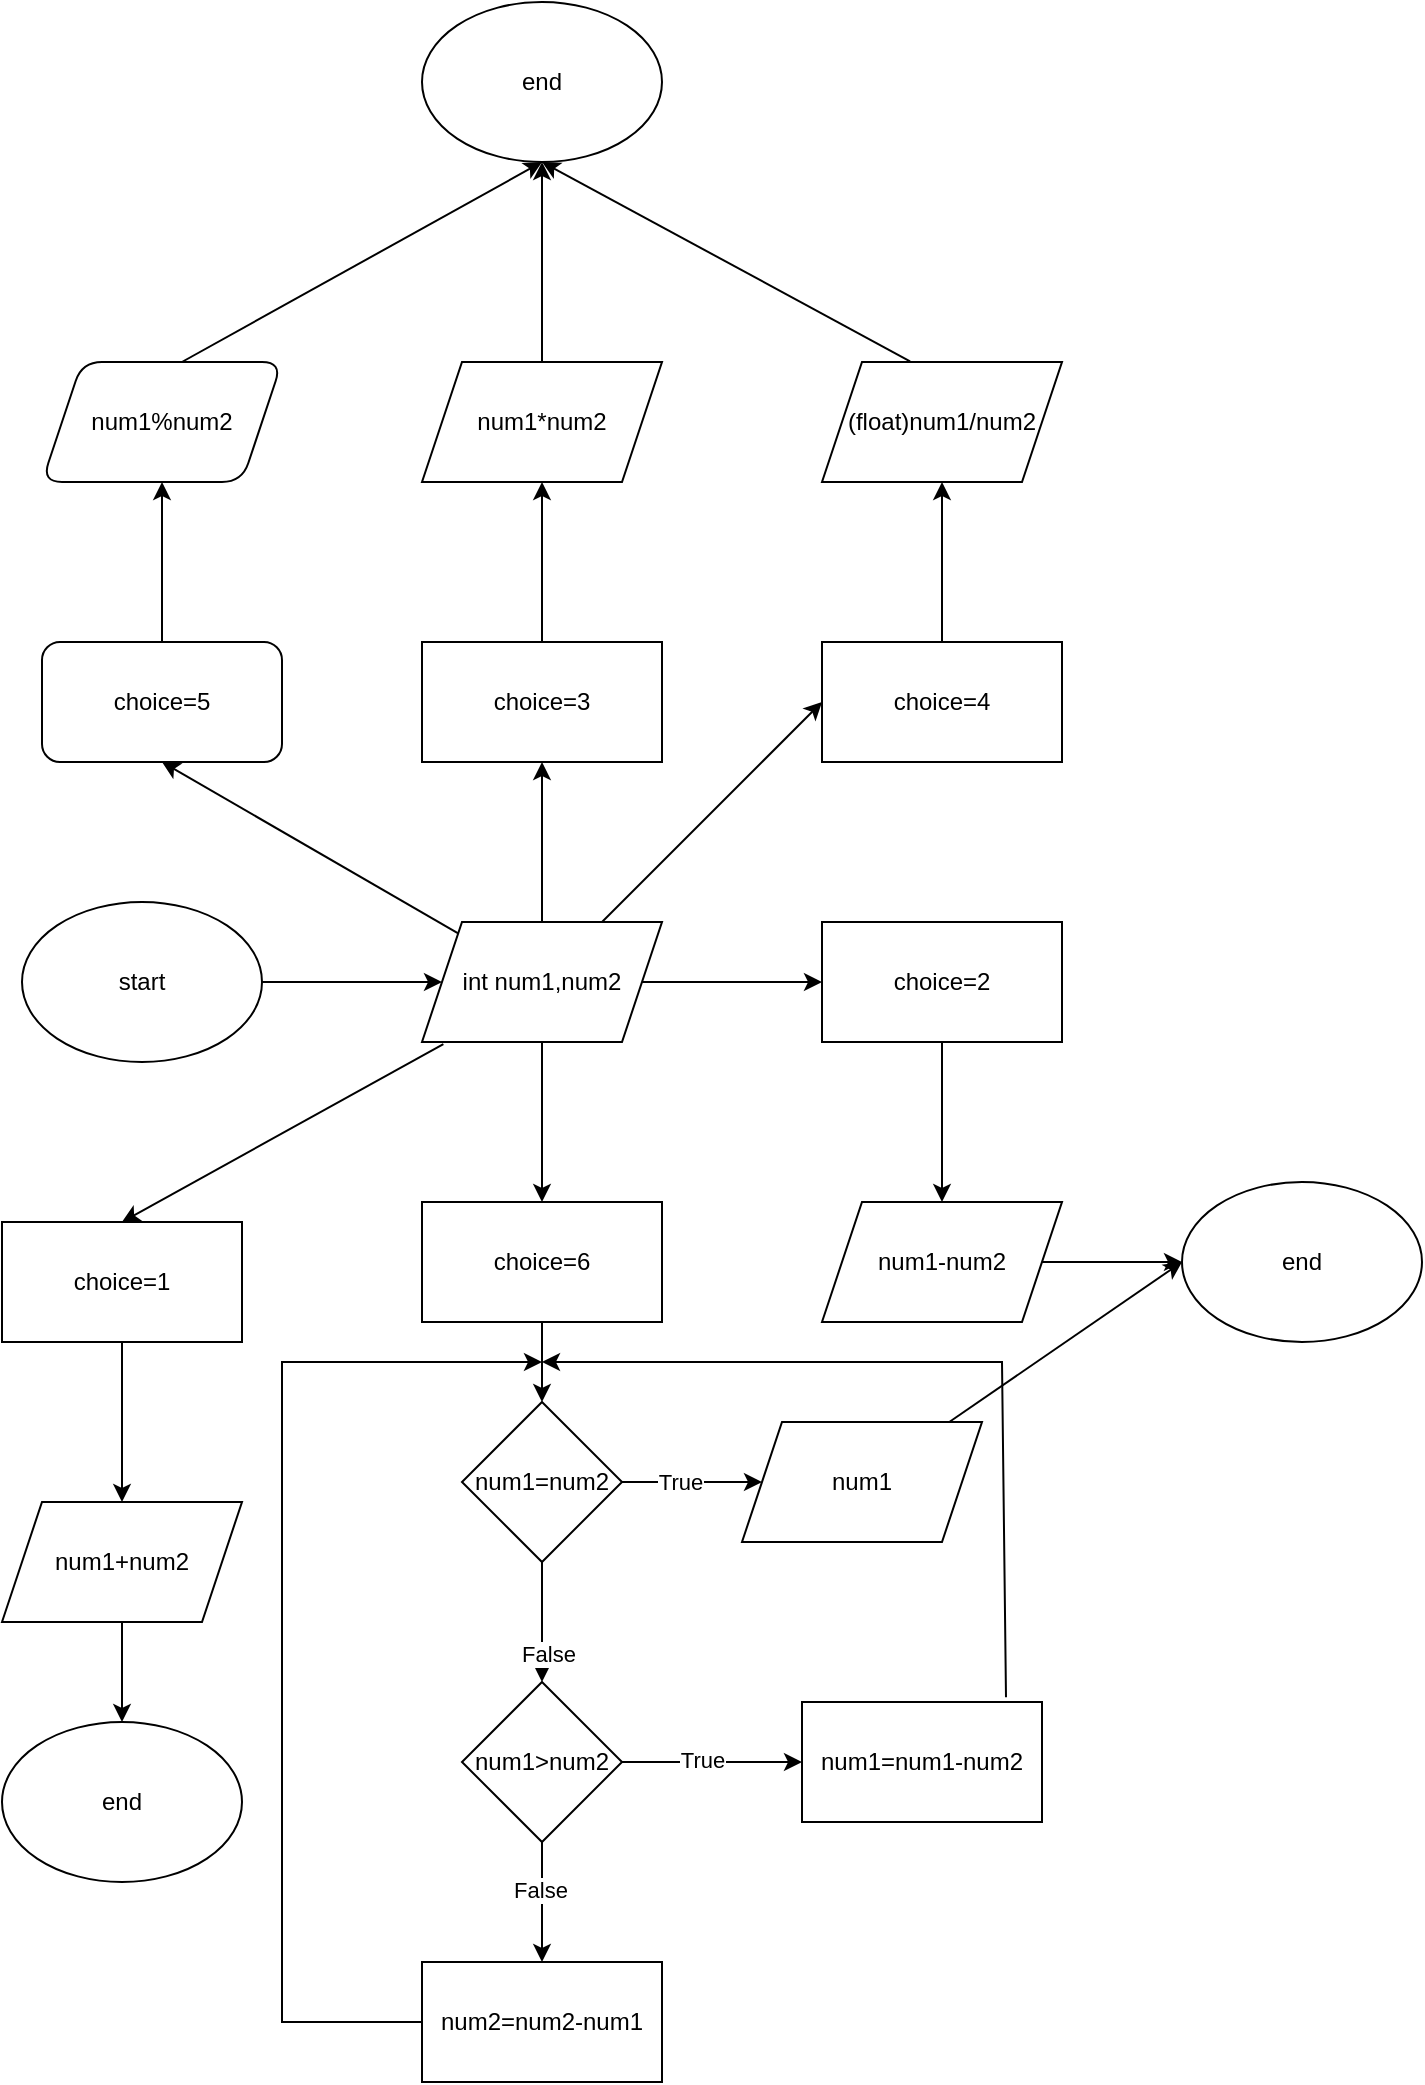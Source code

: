 <mxfile version="22.1.0" type="device">
  <diagram name="Trang-1" id="gFDGEMxkwLV0Ie0h3CIQ">
    <mxGraphModel dx="794" dy="1623" grid="1" gridSize="10" guides="1" tooltips="1" connect="1" arrows="1" fold="1" page="1" pageScale="1" pageWidth="827" pageHeight="1169" math="0" shadow="0">
      <root>
        <mxCell id="0" />
        <mxCell id="1" parent="0" />
        <mxCell id="ntS3S_vRTbsPisqW7kcb-3" value="" style="edgeStyle=orthogonalEdgeStyle;rounded=0;orthogonalLoop=1;jettySize=auto;html=1;" edge="1" parent="1" source="ntS3S_vRTbsPisqW7kcb-1" target="ntS3S_vRTbsPisqW7kcb-2">
          <mxGeometry relative="1" as="geometry" />
        </mxCell>
        <mxCell id="ntS3S_vRTbsPisqW7kcb-1" value="start" style="ellipse;whiteSpace=wrap;html=1;" vertex="1" parent="1">
          <mxGeometry x="90" y="110" width="120" height="80" as="geometry" />
        </mxCell>
        <mxCell id="ntS3S_vRTbsPisqW7kcb-9" value="" style="edgeStyle=orthogonalEdgeStyle;rounded=0;orthogonalLoop=1;jettySize=auto;html=1;" edge="1" parent="1" source="ntS3S_vRTbsPisqW7kcb-2" target="ntS3S_vRTbsPisqW7kcb-8">
          <mxGeometry relative="1" as="geometry" />
        </mxCell>
        <mxCell id="ntS3S_vRTbsPisqW7kcb-13" value="" style="edgeStyle=orthogonalEdgeStyle;rounded=0;orthogonalLoop=1;jettySize=auto;html=1;" edge="1" parent="1" source="ntS3S_vRTbsPisqW7kcb-2" target="ntS3S_vRTbsPisqW7kcb-12">
          <mxGeometry relative="1" as="geometry" />
        </mxCell>
        <mxCell id="ntS3S_vRTbsPisqW7kcb-26" value="" style="edgeStyle=orthogonalEdgeStyle;rounded=0;orthogonalLoop=1;jettySize=auto;html=1;" edge="1" parent="1" source="ntS3S_vRTbsPisqW7kcb-2" target="ntS3S_vRTbsPisqW7kcb-25">
          <mxGeometry relative="1" as="geometry" />
        </mxCell>
        <mxCell id="ntS3S_vRTbsPisqW7kcb-2" value="int num1,num2" style="shape=parallelogram;perimeter=parallelogramPerimeter;whiteSpace=wrap;html=1;fixedSize=1;" vertex="1" parent="1">
          <mxGeometry x="290" y="120" width="120" height="60" as="geometry" />
        </mxCell>
        <mxCell id="ntS3S_vRTbsPisqW7kcb-7" value="" style="edgeStyle=orthogonalEdgeStyle;rounded=0;orthogonalLoop=1;jettySize=auto;html=1;" edge="1" parent="1" source="ntS3S_vRTbsPisqW7kcb-4" target="ntS3S_vRTbsPisqW7kcb-6">
          <mxGeometry relative="1" as="geometry" />
        </mxCell>
        <mxCell id="ntS3S_vRTbsPisqW7kcb-4" value="choice=1" style="whiteSpace=wrap;html=1;" vertex="1" parent="1">
          <mxGeometry x="80" y="270" width="120" height="60" as="geometry" />
        </mxCell>
        <mxCell id="ntS3S_vRTbsPisqW7kcb-50" value="" style="edgeStyle=orthogonalEdgeStyle;rounded=0;orthogonalLoop=1;jettySize=auto;html=1;" edge="1" parent="1" source="ntS3S_vRTbsPisqW7kcb-6" target="ntS3S_vRTbsPisqW7kcb-49">
          <mxGeometry relative="1" as="geometry" />
        </mxCell>
        <mxCell id="ntS3S_vRTbsPisqW7kcb-6" value="num1+num2" style="shape=parallelogram;perimeter=parallelogramPerimeter;whiteSpace=wrap;html=1;fixedSize=1;" vertex="1" parent="1">
          <mxGeometry x="80" y="410" width="120" height="60" as="geometry" />
        </mxCell>
        <mxCell id="ntS3S_vRTbsPisqW7kcb-11" value="" style="edgeStyle=orthogonalEdgeStyle;rounded=0;orthogonalLoop=1;jettySize=auto;html=1;" edge="1" parent="1" source="ntS3S_vRTbsPisqW7kcb-8" target="ntS3S_vRTbsPisqW7kcb-10">
          <mxGeometry relative="1" as="geometry" />
        </mxCell>
        <mxCell id="ntS3S_vRTbsPisqW7kcb-8" value="choice=2" style="whiteSpace=wrap;html=1;" vertex="1" parent="1">
          <mxGeometry x="490" y="120" width="120" height="60" as="geometry" />
        </mxCell>
        <mxCell id="ntS3S_vRTbsPisqW7kcb-54" value="" style="edgeStyle=orthogonalEdgeStyle;rounded=0;orthogonalLoop=1;jettySize=auto;html=1;" edge="1" parent="1" source="ntS3S_vRTbsPisqW7kcb-10" target="ntS3S_vRTbsPisqW7kcb-51">
          <mxGeometry relative="1" as="geometry" />
        </mxCell>
        <mxCell id="ntS3S_vRTbsPisqW7kcb-10" value="num1-num2" style="shape=parallelogram;perimeter=parallelogramPerimeter;whiteSpace=wrap;html=1;fixedSize=1;" vertex="1" parent="1">
          <mxGeometry x="490" y="260" width="120" height="60" as="geometry" />
        </mxCell>
        <mxCell id="ntS3S_vRTbsPisqW7kcb-15" value="" style="edgeStyle=orthogonalEdgeStyle;rounded=0;orthogonalLoop=1;jettySize=auto;html=1;" edge="1" parent="1" source="ntS3S_vRTbsPisqW7kcb-12" target="ntS3S_vRTbsPisqW7kcb-14">
          <mxGeometry relative="1" as="geometry" />
        </mxCell>
        <mxCell id="ntS3S_vRTbsPisqW7kcb-12" value="choice=3" style="whiteSpace=wrap;html=1;" vertex="1" parent="1">
          <mxGeometry x="290" y="-20" width="120" height="60" as="geometry" />
        </mxCell>
        <mxCell id="ntS3S_vRTbsPisqW7kcb-46" value="" style="edgeStyle=orthogonalEdgeStyle;rounded=0;orthogonalLoop=1;jettySize=auto;html=1;" edge="1" parent="1" source="ntS3S_vRTbsPisqW7kcb-14" target="ntS3S_vRTbsPisqW7kcb-44">
          <mxGeometry relative="1" as="geometry" />
        </mxCell>
        <mxCell id="ntS3S_vRTbsPisqW7kcb-14" value="num1*num2" style="shape=parallelogram;perimeter=parallelogramPerimeter;whiteSpace=wrap;html=1;fixedSize=1;" vertex="1" parent="1">
          <mxGeometry x="290" y="-160" width="120" height="60" as="geometry" />
        </mxCell>
        <mxCell id="ntS3S_vRTbsPisqW7kcb-18" value="" style="edgeStyle=orthogonalEdgeStyle;rounded=0;orthogonalLoop=1;jettySize=auto;html=1;" edge="1" parent="1" source="ntS3S_vRTbsPisqW7kcb-16" target="ntS3S_vRTbsPisqW7kcb-17">
          <mxGeometry relative="1" as="geometry" />
        </mxCell>
        <mxCell id="ntS3S_vRTbsPisqW7kcb-16" value="choice=4" style="rounded=0;whiteSpace=wrap;html=1;" vertex="1" parent="1">
          <mxGeometry x="490" y="-20" width="120" height="60" as="geometry" />
        </mxCell>
        <mxCell id="ntS3S_vRTbsPisqW7kcb-17" value="(float)num1/num2" style="shape=parallelogram;perimeter=parallelogramPerimeter;whiteSpace=wrap;html=1;fixedSize=1;rounded=0;" vertex="1" parent="1">
          <mxGeometry x="490" y="-160" width="120" height="60" as="geometry" />
        </mxCell>
        <mxCell id="ntS3S_vRTbsPisqW7kcb-19" value="" style="endArrow=classic;html=1;rounded=0;entryX=0;entryY=0.5;entryDx=0;entryDy=0;exitX=0.75;exitY=0;exitDx=0;exitDy=0;" edge="1" parent="1" source="ntS3S_vRTbsPisqW7kcb-2" target="ntS3S_vRTbsPisqW7kcb-16">
          <mxGeometry width="50" height="50" relative="1" as="geometry">
            <mxPoint x="380" y="160" as="sourcePoint" />
            <mxPoint x="430" y="110" as="targetPoint" />
          </mxGeometry>
        </mxCell>
        <mxCell id="ntS3S_vRTbsPisqW7kcb-22" value="" style="edgeStyle=orthogonalEdgeStyle;rounded=0;orthogonalLoop=1;jettySize=auto;html=1;" edge="1" parent="1" source="ntS3S_vRTbsPisqW7kcb-20" target="ntS3S_vRTbsPisqW7kcb-21">
          <mxGeometry relative="1" as="geometry" />
        </mxCell>
        <mxCell id="ntS3S_vRTbsPisqW7kcb-20" value="choice=5" style="rounded=1;whiteSpace=wrap;html=1;" vertex="1" parent="1">
          <mxGeometry x="100" y="-20" width="120" height="60" as="geometry" />
        </mxCell>
        <mxCell id="ntS3S_vRTbsPisqW7kcb-21" value="num1%num2" style="shape=parallelogram;perimeter=parallelogramPerimeter;whiteSpace=wrap;html=1;fixedSize=1;rounded=1;" vertex="1" parent="1">
          <mxGeometry x="100" y="-160" width="120" height="60" as="geometry" />
        </mxCell>
        <mxCell id="ntS3S_vRTbsPisqW7kcb-23" value="" style="endArrow=classic;html=1;rounded=0;entryX=0.5;entryY=1;entryDx=0;entryDy=0;" edge="1" parent="1" source="ntS3S_vRTbsPisqW7kcb-2" target="ntS3S_vRTbsPisqW7kcb-20">
          <mxGeometry width="50" height="50" relative="1" as="geometry">
            <mxPoint x="380" y="60" as="sourcePoint" />
            <mxPoint x="430" y="10" as="targetPoint" />
          </mxGeometry>
        </mxCell>
        <mxCell id="ntS3S_vRTbsPisqW7kcb-24" value="" style="endArrow=classic;html=1;rounded=0;entryX=0.5;entryY=0;entryDx=0;entryDy=0;exitX=0.089;exitY=1.017;exitDx=0;exitDy=0;exitPerimeter=0;" edge="1" parent="1" source="ntS3S_vRTbsPisqW7kcb-2" target="ntS3S_vRTbsPisqW7kcb-4">
          <mxGeometry width="50" height="50" relative="1" as="geometry">
            <mxPoint x="380" y="360" as="sourcePoint" />
            <mxPoint x="430" y="310" as="targetPoint" />
          </mxGeometry>
        </mxCell>
        <mxCell id="ntS3S_vRTbsPisqW7kcb-28" value="" style="edgeStyle=orthogonalEdgeStyle;rounded=0;orthogonalLoop=1;jettySize=auto;html=1;" edge="1" parent="1" source="ntS3S_vRTbsPisqW7kcb-35" target="ntS3S_vRTbsPisqW7kcb-27">
          <mxGeometry relative="1" as="geometry" />
        </mxCell>
        <mxCell id="ntS3S_vRTbsPisqW7kcb-39" value="False" style="edgeLabel;html=1;align=center;verticalAlign=middle;resizable=0;points=[];" vertex="1" connectable="0" parent="ntS3S_vRTbsPisqW7kcb-28">
          <mxGeometry x="0.524" y="3" relative="1" as="geometry">
            <mxPoint as="offset" />
          </mxGeometry>
        </mxCell>
        <mxCell id="ntS3S_vRTbsPisqW7kcb-25" value="choice=6" style="whiteSpace=wrap;html=1;" vertex="1" parent="1">
          <mxGeometry x="290" y="260" width="120" height="60" as="geometry" />
        </mxCell>
        <mxCell id="ntS3S_vRTbsPisqW7kcb-30" value="" style="edgeStyle=orthogonalEdgeStyle;rounded=0;orthogonalLoop=1;jettySize=auto;html=1;" edge="1" parent="1" source="ntS3S_vRTbsPisqW7kcb-27" target="ntS3S_vRTbsPisqW7kcb-29">
          <mxGeometry relative="1" as="geometry" />
        </mxCell>
        <mxCell id="ntS3S_vRTbsPisqW7kcb-31" value="True" style="edgeLabel;html=1;align=center;verticalAlign=middle;resizable=0;points=[];" vertex="1" connectable="0" parent="ntS3S_vRTbsPisqW7kcb-30">
          <mxGeometry x="-0.111" y="1" relative="1" as="geometry">
            <mxPoint as="offset" />
          </mxGeometry>
        </mxCell>
        <mxCell id="ntS3S_vRTbsPisqW7kcb-33" value="" style="edgeStyle=orthogonalEdgeStyle;rounded=0;orthogonalLoop=1;jettySize=auto;html=1;" edge="1" parent="1" source="ntS3S_vRTbsPisqW7kcb-27" target="ntS3S_vRTbsPisqW7kcb-32">
          <mxGeometry relative="1" as="geometry" />
        </mxCell>
        <mxCell id="ntS3S_vRTbsPisqW7kcb-34" value="False" style="edgeLabel;html=1;align=center;verticalAlign=middle;resizable=0;points=[];" vertex="1" connectable="0" parent="ntS3S_vRTbsPisqW7kcb-33">
          <mxGeometry x="-0.193" y="-1" relative="1" as="geometry">
            <mxPoint as="offset" />
          </mxGeometry>
        </mxCell>
        <mxCell id="ntS3S_vRTbsPisqW7kcb-27" value="num1&amp;gt;num2" style="rhombus;whiteSpace=wrap;html=1;" vertex="1" parent="1">
          <mxGeometry x="310" y="500" width="80" height="80" as="geometry" />
        </mxCell>
        <mxCell id="ntS3S_vRTbsPisqW7kcb-29" value="num1=num1-num2" style="whiteSpace=wrap;html=1;" vertex="1" parent="1">
          <mxGeometry x="480" y="510" width="120" height="60" as="geometry" />
        </mxCell>
        <mxCell id="ntS3S_vRTbsPisqW7kcb-32" value="num2=num2-num1" style="whiteSpace=wrap;html=1;" vertex="1" parent="1">
          <mxGeometry x="290" y="640" width="120" height="60" as="geometry" />
        </mxCell>
        <mxCell id="ntS3S_vRTbsPisqW7kcb-37" value="" style="edgeStyle=orthogonalEdgeStyle;rounded=0;orthogonalLoop=1;jettySize=auto;html=1;" edge="1" parent="1" source="ntS3S_vRTbsPisqW7kcb-35" target="ntS3S_vRTbsPisqW7kcb-36">
          <mxGeometry relative="1" as="geometry" />
        </mxCell>
        <mxCell id="ntS3S_vRTbsPisqW7kcb-38" value="True" style="edgeLabel;html=1;align=center;verticalAlign=middle;resizable=0;points=[];" vertex="1" connectable="0" parent="ntS3S_vRTbsPisqW7kcb-37">
          <mxGeometry x="-0.181" relative="1" as="geometry">
            <mxPoint as="offset" />
          </mxGeometry>
        </mxCell>
        <mxCell id="ntS3S_vRTbsPisqW7kcb-36" value="num1" style="shape=parallelogram;perimeter=parallelogramPerimeter;whiteSpace=wrap;html=1;fixedSize=1;" vertex="1" parent="1">
          <mxGeometry x="450" y="370" width="120" height="60" as="geometry" />
        </mxCell>
        <mxCell id="ntS3S_vRTbsPisqW7kcb-40" value="" style="endArrow=classic;html=1;rounded=0;exitX=0;exitY=0.5;exitDx=0;exitDy=0;" edge="1" parent="1" source="ntS3S_vRTbsPisqW7kcb-32">
          <mxGeometry width="50" height="50" relative="1" as="geometry">
            <mxPoint x="270" y="670" as="sourcePoint" />
            <mxPoint x="350" y="340" as="targetPoint" />
            <Array as="points">
              <mxPoint x="220" y="670" />
              <mxPoint x="220" y="340" />
              <mxPoint x="330" y="340" />
            </Array>
          </mxGeometry>
        </mxCell>
        <mxCell id="ntS3S_vRTbsPisqW7kcb-41" value="" style="edgeStyle=orthogonalEdgeStyle;rounded=0;orthogonalLoop=1;jettySize=auto;html=1;" edge="1" parent="1" source="ntS3S_vRTbsPisqW7kcb-25" target="ntS3S_vRTbsPisqW7kcb-35">
          <mxGeometry relative="1" as="geometry">
            <mxPoint x="350" y="320" as="sourcePoint" />
            <mxPoint x="350" y="470" as="targetPoint" />
          </mxGeometry>
        </mxCell>
        <mxCell id="ntS3S_vRTbsPisqW7kcb-35" value="num1=num2" style="rhombus;whiteSpace=wrap;html=1;" vertex="1" parent="1">
          <mxGeometry x="310" y="360" width="80" height="80" as="geometry" />
        </mxCell>
        <mxCell id="ntS3S_vRTbsPisqW7kcb-43" value="" style="endArrow=classic;html=1;rounded=0;exitX=0.85;exitY=-0.039;exitDx=0;exitDy=0;exitPerimeter=0;" edge="1" parent="1" source="ntS3S_vRTbsPisqW7kcb-29">
          <mxGeometry width="50" height="50" relative="1" as="geometry">
            <mxPoint x="380" y="480" as="sourcePoint" />
            <mxPoint x="350" y="340" as="targetPoint" />
            <Array as="points">
              <mxPoint x="580" y="340" />
            </Array>
          </mxGeometry>
        </mxCell>
        <mxCell id="ntS3S_vRTbsPisqW7kcb-44" value="end" style="ellipse;whiteSpace=wrap;html=1;" vertex="1" parent="1">
          <mxGeometry x="290" y="-340" width="120" height="80" as="geometry" />
        </mxCell>
        <mxCell id="ntS3S_vRTbsPisqW7kcb-45" value="" style="endArrow=classic;html=1;rounded=0;entryX=0.5;entryY=1;entryDx=0;entryDy=0;exitX=0.367;exitY=-0.006;exitDx=0;exitDy=0;exitPerimeter=0;" edge="1" parent="1" source="ntS3S_vRTbsPisqW7kcb-17" target="ntS3S_vRTbsPisqW7kcb-44">
          <mxGeometry width="50" height="50" relative="1" as="geometry">
            <mxPoint x="380" y="-120" as="sourcePoint" />
            <mxPoint x="430" y="-170" as="targetPoint" />
          </mxGeometry>
        </mxCell>
        <mxCell id="ntS3S_vRTbsPisqW7kcb-47" value="" style="endArrow=classic;html=1;rounded=0;exitX=0.583;exitY=0;exitDx=0;exitDy=0;exitPerimeter=0;" edge="1" parent="1" source="ntS3S_vRTbsPisqW7kcb-21">
          <mxGeometry width="50" height="50" relative="1" as="geometry">
            <mxPoint x="380" y="-120" as="sourcePoint" />
            <mxPoint x="350" y="-260" as="targetPoint" />
          </mxGeometry>
        </mxCell>
        <mxCell id="ntS3S_vRTbsPisqW7kcb-49" value="end" style="ellipse;whiteSpace=wrap;html=1;" vertex="1" parent="1">
          <mxGeometry x="80" y="520" width="120" height="80" as="geometry" />
        </mxCell>
        <mxCell id="ntS3S_vRTbsPisqW7kcb-51" value="end" style="ellipse;whiteSpace=wrap;html=1;" vertex="1" parent="1">
          <mxGeometry x="670" y="250" width="120" height="80" as="geometry" />
        </mxCell>
        <mxCell id="ntS3S_vRTbsPisqW7kcb-53" value="" style="endArrow=classic;html=1;rounded=0;entryX=0;entryY=0.5;entryDx=0;entryDy=0;" edge="1" parent="1" source="ntS3S_vRTbsPisqW7kcb-36" target="ntS3S_vRTbsPisqW7kcb-51">
          <mxGeometry width="50" height="50" relative="1" as="geometry">
            <mxPoint x="380" y="380" as="sourcePoint" />
            <mxPoint x="430" y="330" as="targetPoint" />
          </mxGeometry>
        </mxCell>
      </root>
    </mxGraphModel>
  </diagram>
</mxfile>
